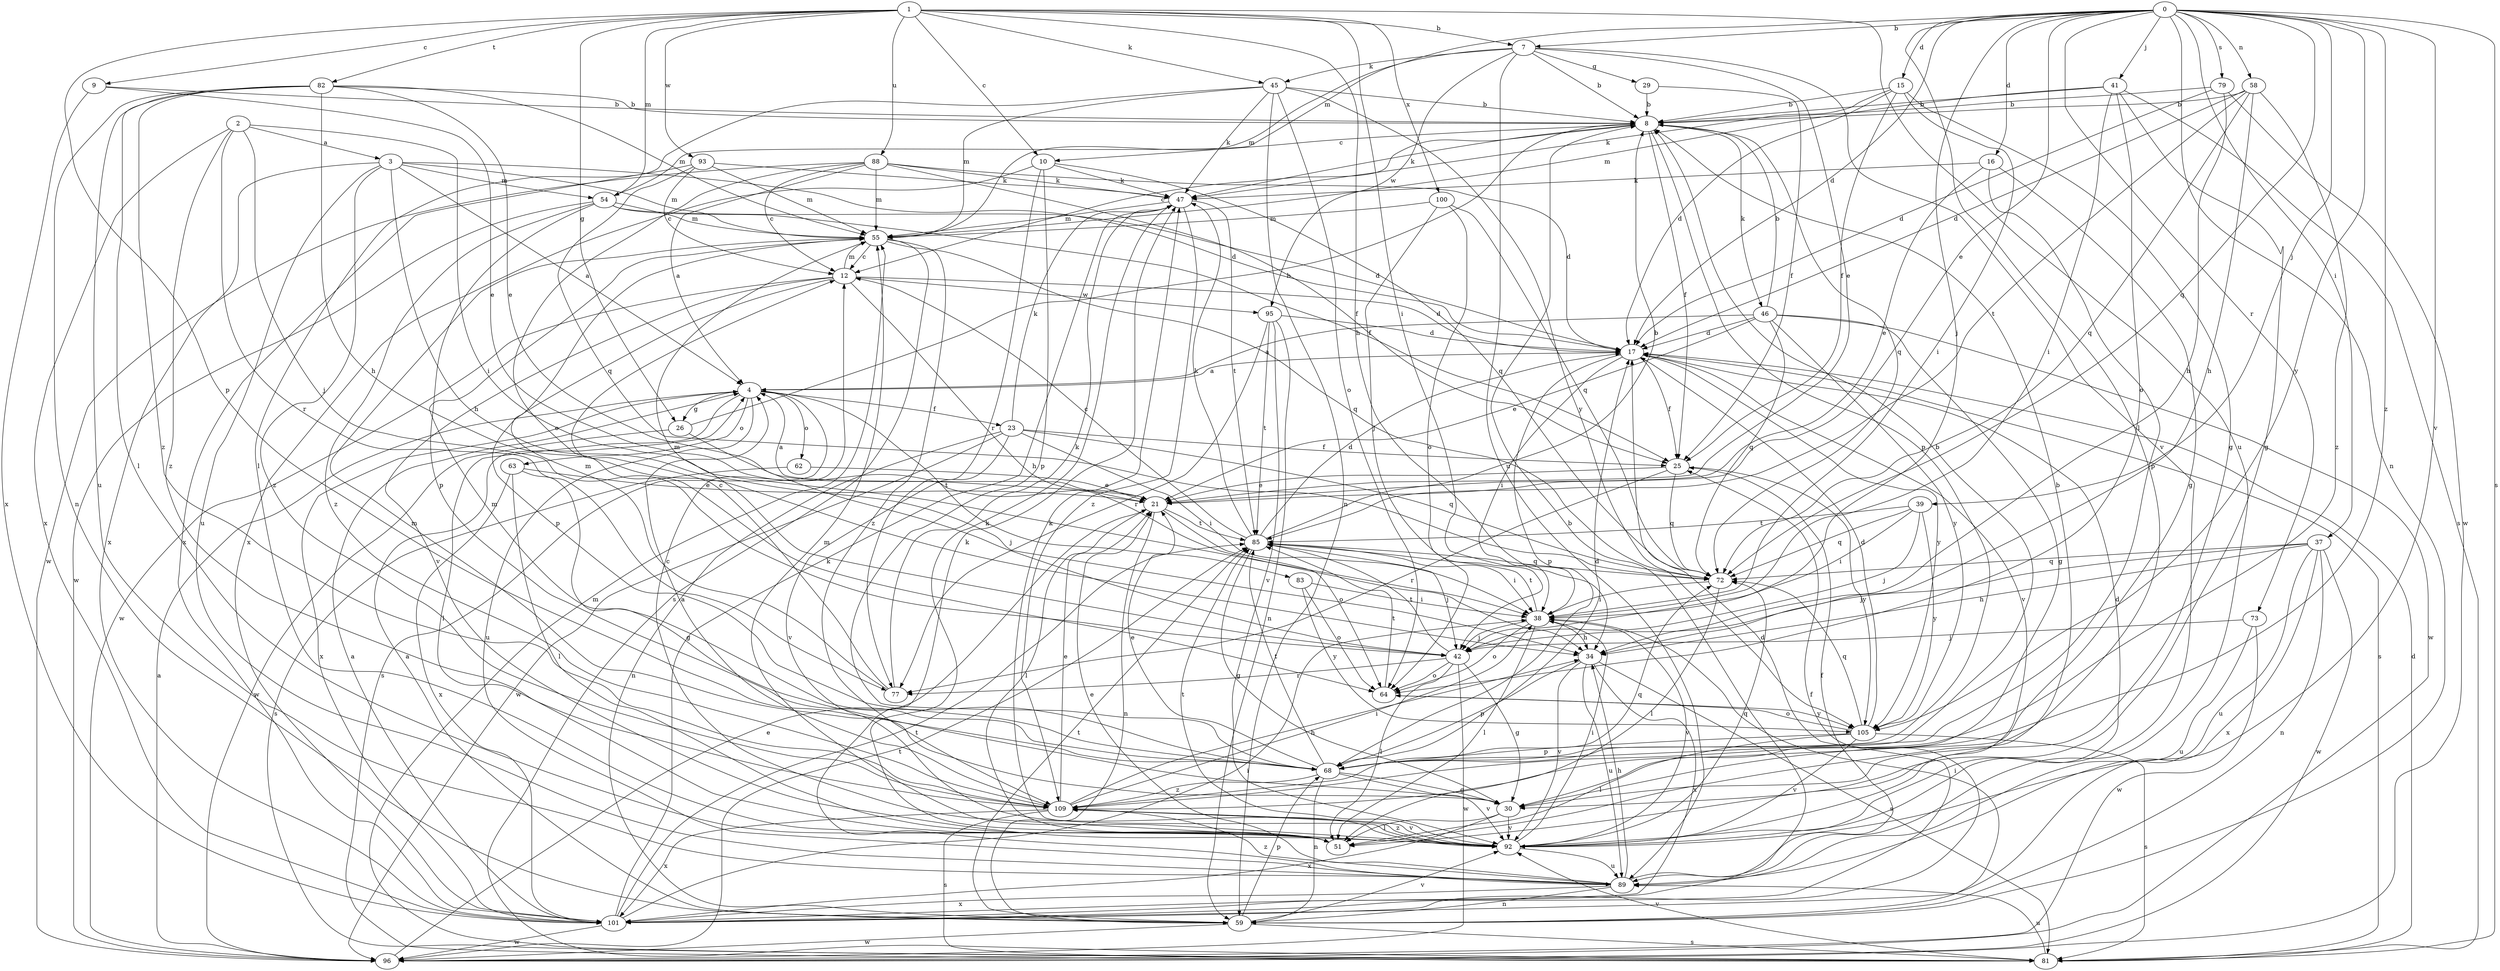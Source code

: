 strict digraph  {
0;
1;
2;
3;
4;
7;
8;
9;
10;
12;
15;
16;
17;
21;
23;
25;
26;
29;
30;
34;
37;
38;
39;
41;
42;
45;
46;
47;
51;
54;
55;
58;
59;
62;
63;
64;
68;
72;
73;
77;
79;
81;
82;
83;
85;
88;
89;
92;
93;
95;
96;
100;
101;
105;
109;
0 -> 7  [label=b];
0 -> 15  [label=d];
0 -> 16  [label=d];
0 -> 17  [label=d];
0 -> 21  [label=e];
0 -> 37  [label=i];
0 -> 39  [label=j];
0 -> 41  [label=j];
0 -> 42  [label=j];
0 -> 51  [label=l];
0 -> 54  [label=m];
0 -> 58  [label=n];
0 -> 59  [label=n];
0 -> 72  [label=q];
0 -> 73  [label=r];
0 -> 79  [label=s];
0 -> 81  [label=s];
0 -> 92  [label=v];
0 -> 105  [label=y];
0 -> 109  [label=z];
1 -> 7  [label=b];
1 -> 9  [label=c];
1 -> 10  [label=c];
1 -> 26  [label=g];
1 -> 34  [label=h];
1 -> 38  [label=i];
1 -> 45  [label=k];
1 -> 54  [label=m];
1 -> 68  [label=p];
1 -> 82  [label=t];
1 -> 88  [label=u];
1 -> 89  [label=u];
1 -> 93  [label=w];
1 -> 100  [label=x];
2 -> 3  [label=a];
2 -> 38  [label=i];
2 -> 42  [label=j];
2 -> 77  [label=r];
2 -> 101  [label=x];
2 -> 109  [label=z];
3 -> 4  [label=a];
3 -> 17  [label=d];
3 -> 34  [label=h];
3 -> 54  [label=m];
3 -> 55  [label=m];
3 -> 89  [label=u];
3 -> 101  [label=x];
3 -> 109  [label=z];
4 -> 23  [label=f];
4 -> 26  [label=g];
4 -> 51  [label=l];
4 -> 62  [label=o];
4 -> 63  [label=o];
4 -> 81  [label=s];
4 -> 83  [label=t];
4 -> 89  [label=u];
4 -> 101  [label=x];
7 -> 8  [label=b];
7 -> 21  [label=e];
7 -> 29  [label=g];
7 -> 45  [label=k];
7 -> 55  [label=m];
7 -> 89  [label=u];
7 -> 92  [label=v];
7 -> 95  [label=w];
8 -> 10  [label=c];
8 -> 12  [label=c];
8 -> 25  [label=f];
8 -> 46  [label=k];
8 -> 47  [label=k];
8 -> 68  [label=p];
8 -> 72  [label=q];
9 -> 8  [label=b];
9 -> 21  [label=e];
9 -> 101  [label=x];
10 -> 47  [label=k];
10 -> 68  [label=p];
10 -> 72  [label=q];
10 -> 77  [label=r];
10 -> 101  [label=x];
12 -> 17  [label=d];
12 -> 34  [label=h];
12 -> 55  [label=m];
12 -> 68  [label=p];
12 -> 92  [label=v];
12 -> 95  [label=w];
12 -> 96  [label=w];
15 -> 8  [label=b];
15 -> 17  [label=d];
15 -> 25  [label=f];
15 -> 30  [label=g];
15 -> 38  [label=i];
15 -> 47  [label=k];
16 -> 21  [label=e];
16 -> 30  [label=g];
16 -> 47  [label=k];
16 -> 68  [label=p];
17 -> 4  [label=a];
17 -> 25  [label=f];
17 -> 38  [label=i];
17 -> 68  [label=p];
17 -> 81  [label=s];
17 -> 92  [label=v];
17 -> 105  [label=y];
21 -> 4  [label=a];
21 -> 51  [label=l];
21 -> 59  [label=n];
21 -> 64  [label=o];
21 -> 85  [label=t];
23 -> 25  [label=f];
23 -> 38  [label=i];
23 -> 47  [label=k];
23 -> 59  [label=n];
23 -> 72  [label=q];
23 -> 92  [label=v];
23 -> 96  [label=w];
25 -> 21  [label=e];
25 -> 72  [label=q];
25 -> 77  [label=r];
25 -> 105  [label=y];
26 -> 8  [label=b];
26 -> 42  [label=j];
26 -> 96  [label=w];
29 -> 8  [label=b];
29 -> 25  [label=f];
30 -> 51  [label=l];
30 -> 55  [label=m];
30 -> 92  [label=v];
30 -> 101  [label=x];
34 -> 68  [label=p];
34 -> 81  [label=s];
34 -> 89  [label=u];
34 -> 92  [label=v];
34 -> 101  [label=x];
37 -> 34  [label=h];
37 -> 42  [label=j];
37 -> 59  [label=n];
37 -> 72  [label=q];
37 -> 89  [label=u];
37 -> 96  [label=w];
37 -> 101  [label=x];
38 -> 34  [label=h];
38 -> 42  [label=j];
38 -> 51  [label=l];
38 -> 64  [label=o];
38 -> 85  [label=t];
38 -> 92  [label=v];
39 -> 38  [label=i];
39 -> 42  [label=j];
39 -> 72  [label=q];
39 -> 85  [label=t];
39 -> 105  [label=y];
41 -> 8  [label=b];
41 -> 30  [label=g];
41 -> 38  [label=i];
41 -> 55  [label=m];
41 -> 64  [label=o];
41 -> 81  [label=s];
42 -> 30  [label=g];
42 -> 51  [label=l];
42 -> 55  [label=m];
42 -> 64  [label=o];
42 -> 77  [label=r];
42 -> 85  [label=t];
42 -> 96  [label=w];
45 -> 8  [label=b];
45 -> 47  [label=k];
45 -> 51  [label=l];
45 -> 55  [label=m];
45 -> 59  [label=n];
45 -> 64  [label=o];
45 -> 105  [label=y];
46 -> 4  [label=a];
46 -> 8  [label=b];
46 -> 17  [label=d];
46 -> 21  [label=e];
46 -> 30  [label=g];
46 -> 72  [label=q];
46 -> 96  [label=w];
46 -> 105  [label=y];
47 -> 55  [label=m];
47 -> 85  [label=t];
47 -> 109  [label=z];
51 -> 8  [label=b];
51 -> 47  [label=k];
54 -> 17  [label=d];
54 -> 25  [label=f];
54 -> 55  [label=m];
54 -> 68  [label=p];
54 -> 96  [label=w];
54 -> 109  [label=z];
55 -> 12  [label=c];
55 -> 72  [label=q];
55 -> 81  [label=s];
55 -> 109  [label=z];
58 -> 8  [label=b];
58 -> 17  [label=d];
58 -> 34  [label=h];
58 -> 72  [label=q];
58 -> 85  [label=t];
58 -> 109  [label=z];
59 -> 4  [label=a];
59 -> 38  [label=i];
59 -> 68  [label=p];
59 -> 81  [label=s];
59 -> 85  [label=t];
59 -> 92  [label=v];
59 -> 96  [label=w];
62 -> 21  [label=e];
62 -> 81  [label=s];
63 -> 21  [label=e];
63 -> 30  [label=g];
63 -> 51  [label=l];
63 -> 101  [label=x];
64 -> 85  [label=t];
64 -> 105  [label=y];
68 -> 8  [label=b];
68 -> 17  [label=d];
68 -> 21  [label=e];
68 -> 30  [label=g];
68 -> 55  [label=m];
68 -> 59  [label=n];
68 -> 85  [label=t];
68 -> 92  [label=v];
68 -> 109  [label=z];
72 -> 38  [label=i];
72 -> 51  [label=l];
73 -> 42  [label=j];
73 -> 89  [label=u];
73 -> 96  [label=w];
77 -> 12  [label=c];
77 -> 47  [label=k];
77 -> 55  [label=m];
79 -> 8  [label=b];
79 -> 17  [label=d];
79 -> 34  [label=h];
79 -> 96  [label=w];
81 -> 17  [label=d];
81 -> 55  [label=m];
81 -> 89  [label=u];
81 -> 92  [label=v];
82 -> 8  [label=b];
82 -> 21  [label=e];
82 -> 34  [label=h];
82 -> 51  [label=l];
82 -> 55  [label=m];
82 -> 59  [label=n];
82 -> 89  [label=u];
82 -> 109  [label=z];
83 -> 38  [label=i];
83 -> 64  [label=o];
83 -> 105  [label=y];
85 -> 8  [label=b];
85 -> 12  [label=c];
85 -> 17  [label=d];
85 -> 30  [label=g];
85 -> 38  [label=i];
85 -> 42  [label=j];
85 -> 47  [label=k];
85 -> 72  [label=q];
88 -> 4  [label=a];
88 -> 12  [label=c];
88 -> 17  [label=d];
88 -> 25  [label=f];
88 -> 47  [label=k];
88 -> 55  [label=m];
88 -> 64  [label=o];
88 -> 96  [label=w];
89 -> 21  [label=e];
89 -> 25  [label=f];
89 -> 34  [label=h];
89 -> 47  [label=k];
89 -> 59  [label=n];
89 -> 101  [label=x];
89 -> 109  [label=z];
92 -> 12  [label=c];
92 -> 17  [label=d];
92 -> 38  [label=i];
92 -> 47  [label=k];
92 -> 55  [label=m];
92 -> 72  [label=q];
92 -> 85  [label=t];
92 -> 89  [label=u];
92 -> 109  [label=z];
93 -> 12  [label=c];
93 -> 47  [label=k];
93 -> 55  [label=m];
93 -> 72  [label=q];
93 -> 101  [label=x];
95 -> 17  [label=d];
95 -> 59  [label=n];
95 -> 77  [label=r];
95 -> 85  [label=t];
95 -> 92  [label=v];
96 -> 4  [label=a];
96 -> 21  [label=e];
96 -> 85  [label=t];
100 -> 42  [label=j];
100 -> 55  [label=m];
100 -> 64  [label=o];
100 -> 72  [label=q];
101 -> 4  [label=a];
101 -> 8  [label=b];
101 -> 17  [label=d];
101 -> 25  [label=f];
101 -> 38  [label=i];
101 -> 47  [label=k];
101 -> 85  [label=t];
101 -> 96  [label=w];
105 -> 17  [label=d];
105 -> 51  [label=l];
105 -> 64  [label=o];
105 -> 68  [label=p];
105 -> 72  [label=q];
105 -> 81  [label=s];
105 -> 92  [label=v];
109 -> 4  [label=a];
109 -> 21  [label=e];
109 -> 34  [label=h];
109 -> 38  [label=i];
109 -> 72  [label=q];
109 -> 81  [label=s];
109 -> 92  [label=v];
109 -> 101  [label=x];
}
